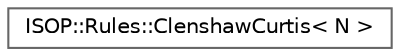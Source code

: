 digraph "Graphical Class Hierarchy"
{
 // LATEX_PDF_SIZE
  bgcolor="transparent";
  edge [fontname=Helvetica,fontsize=10,labelfontname=Helvetica,labelfontsize=10];
  node [fontname=Helvetica,fontsize=10,shape=box,height=0.2,width=0.4];
  rankdir="LR";
  Node0 [id="Node000000",label="ISOP::Rules::ClenshawCurtis\< N \>",height=0.2,width=0.4,color="grey40", fillcolor="white", style="filled",URL="$struct_i_s_o_p_1_1_rules_1_1_clenshaw_curtis.html",tooltip="Clenshaw-Curtis quadrature data."];
}

